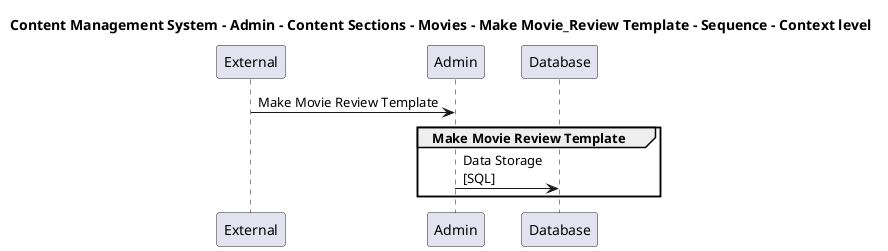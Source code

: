 @startuml

title Content Management System - Admin - Content Sections - Movies - Make Movie_Review Template - Sequence - Context level

participant "External" as C4InterFlow.SoftwareSystems.ExternalSystem
participant "Admin" as ContentManagementSystem.SoftwareSystems.Admin
participant "Database" as ContentManagementSystem.SoftwareSystems.Database

C4InterFlow.SoftwareSystems.ExternalSystem -> ContentManagementSystem.SoftwareSystems.Admin : Make Movie Review Template
group Make Movie Review Template
ContentManagementSystem.SoftwareSystems.Admin -> ContentManagementSystem.SoftwareSystems.Database : Data Storage\n[SQL]
end


@enduml
